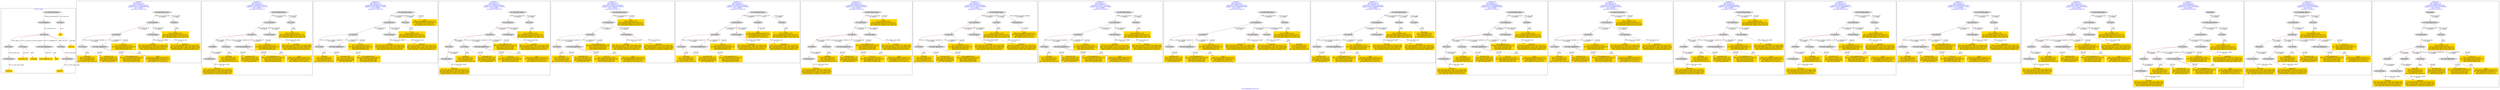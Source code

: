 digraph n0 {
fontcolor="blue"
remincross="true"
label="s18-s-indianapolis-artists.xml"
subgraph cluster_0 {
label="1-correct model"
n2[style="filled",color="white",fillcolor="lightgray",label="E12_Production1"];
n3[style="filled",color="white",fillcolor="lightgray",label="E21_Person1"];
n4[style="filled",color="white",fillcolor="lightgray",label="E69_Death1"];
n5[style="filled",color="white",fillcolor="lightgray",label="E74_Group1"];
n6[style="filled",color="white",fillcolor="lightgray",label="E82_Actor_Appellation1"];
n7[style="filled",color="white",fillcolor="lightgray",label="E67_Birth1"];
n8[shape="plaintext",style="filled",fillcolor="gold",label="artist_uri"];
n9[style="filled",color="white",fillcolor="lightgray",label="E22_Man-Made_Object1"];
n10[style="filled",color="white",fillcolor="lightgray",label="E35_Title1"];
n11[shape="plaintext",style="filled",fillcolor="gold",label="title"];
n12[style="filled",color="white",fillcolor="lightgray",label="E52_Time-Span1"];
n13[shape="plaintext",style="filled",fillcolor="gold",label="birthDate"];
n14[style="filled",color="white",fillcolor="lightgray",label="E52_Time-Span2"];
n15[shape="plaintext",style="filled",fillcolor="gold",label="deathDate"];
n16[shape="plaintext",style="filled",fillcolor="gold",label="nationality_URI"];
n17[shape="plaintext",style="filled",fillcolor="gold",label="nationality"];
n18[shape="plaintext",style="filled",fillcolor="gold",label="artist_appellation_uri"];
n19[shape="plaintext",style="filled",fillcolor="gold",label="name"];
}
subgraph cluster_1 {
label="candidate 0\nlink coherence:1.0\nnode coherence:1.0\nconfidence:0.471243020850038\nmapping score:0.552914340283346\ncost:13.99889\n-precision:0.79-recall:0.65"
n21[style="filled",color="white",fillcolor="lightgray",label="E12_Production1"];
n22[style="filled",color="white",fillcolor="lightgray",label="E21_Person1"];
n23[style="filled",color="white",fillcolor="lightgray",label="E52_Time-Span2"];
n24[style="filled",color="white",fillcolor="lightgray",label="E74_Group1"];
n25[style="filled",color="white",fillcolor="lightgray",label="E82_Actor_Appellation1"];
n26[style="filled",color="white",fillcolor="lightgray",label="E22_Man-Made_Object1"];
n27[style="filled",color="white",fillcolor="lightgray",label="E35_Title1"];
n28[shape="plaintext",style="filled",fillcolor="gold",label="artist_appellation_uri\n[E82_Actor_Appellation,classLink,0.54]\n[E21_Person,classLink,0.353]\n[E38_Image,classLink,0.061]\n[E39_Actor,classLink,0.046]"];
n29[shape="plaintext",style="filled",fillcolor="gold",label="name\n[E82_Actor_Appellation,label,0.515]\n[E22_Man-Made_Object,classLink,0.212]\n[E30_Right,P3_has_note,0.153]\n[E8_Acquisition,P3_has_note,0.12]"];
n30[shape="plaintext",style="filled",fillcolor="gold",label="artist_uri\n[E21_Person,classLink,0.333]\n[E82_Actor_Appellation,classLink,0.285]\n[E38_Image,classLink,0.197]\n[E39_Actor,classLink,0.184]"];
n31[shape="plaintext",style="filled",fillcolor="gold",label="nationality\n[E74_Group,label,0.525]\n[E74_Group,classLink,0.3]\n[E55_Type,label,0.102]\n[E21_Person,P3_has_note,0.073]"];
n32[shape="plaintext",style="filled",fillcolor="gold",label="birthDate\n[E52_Time-Span,P82a_begin_of_the_begin,0.49]\n[E52_Time-Span,P82_at_some_time_within,0.298]\n[E52_Time-Span,P82b_end_of_the_end,0.16]\n[E33_Linguistic_Object,P3_has_note,0.052]"];
n33[shape="plaintext",style="filled",fillcolor="gold",label="deathDate\n[E52_Time-Span,P82b_end_of_the_end,0.354]\n[E52_Time-Span,P82_at_some_time_within,0.283]\n[E52_Time-Span,P82a_begin_of_the_begin,0.262]\n[E69_Death,P82_at_some_time_within,0.101]"];
n34[shape="plaintext",style="filled",fillcolor="gold",label="title\n[E35_Title,label,0.333]\n[E22_Man-Made_Object,classLink,0.257]\n[E22_Man-Made_Object,P3_has_note,0.221]\n[E73_Information_Object,P3_has_note,0.19]"];
n35[shape="plaintext",style="filled",fillcolor="gold",label="nationality_URI\n[E74_Group,classLink,0.679]\n[E55_Type,classLink,0.191]\n[E57_Material,classLink,0.09]\n[E55_Type,label,0.04]"];
}
subgraph cluster_2 {
label="candidate 1\nlink coherence:1.0\nnode coherence:1.0\nconfidence:0.4623430077947219\nmapping score:0.529114335931574\ncost:15.99863\n-precision:0.81-recall:0.76"
n37[style="filled",color="white",fillcolor="lightgray",label="E12_Production1"];
n38[style="filled",color="white",fillcolor="lightgray",label="E21_Person1"];
n39[style="filled",color="white",fillcolor="lightgray",label="E52_Time-Span2"];
n40[style="filled",color="white",fillcolor="lightgray",label="E67_Birth1"];
n41[style="filled",color="white",fillcolor="lightgray",label="E74_Group1"];
n42[style="filled",color="white",fillcolor="lightgray",label="E82_Actor_Appellation1"];
n43[style="filled",color="white",fillcolor="lightgray",label="E22_Man-Made_Object1"];
n44[style="filled",color="white",fillcolor="lightgray",label="E35_Title1"];
n45[style="filled",color="white",fillcolor="lightgray",label="E52_Time-Span1"];
n46[shape="plaintext",style="filled",fillcolor="gold",label="deathDate\n[E52_Time-Span,P82b_end_of_the_end,0.354]\n[E52_Time-Span,P82_at_some_time_within,0.283]\n[E52_Time-Span,P82a_begin_of_the_begin,0.262]\n[E69_Death,P82_at_some_time_within,0.101]"];
n47[shape="plaintext",style="filled",fillcolor="gold",label="artist_appellation_uri\n[E82_Actor_Appellation,classLink,0.54]\n[E21_Person,classLink,0.353]\n[E38_Image,classLink,0.061]\n[E39_Actor,classLink,0.046]"];
n48[shape="plaintext",style="filled",fillcolor="gold",label="name\n[E82_Actor_Appellation,label,0.515]\n[E22_Man-Made_Object,classLink,0.212]\n[E30_Right,P3_has_note,0.153]\n[E8_Acquisition,P3_has_note,0.12]"];
n49[shape="plaintext",style="filled",fillcolor="gold",label="artist_uri\n[E21_Person,classLink,0.333]\n[E82_Actor_Appellation,classLink,0.285]\n[E38_Image,classLink,0.197]\n[E39_Actor,classLink,0.184]"];
n50[shape="plaintext",style="filled",fillcolor="gold",label="nationality\n[E74_Group,label,0.525]\n[E74_Group,classLink,0.3]\n[E55_Type,label,0.102]\n[E21_Person,P3_has_note,0.073]"];
n51[shape="plaintext",style="filled",fillcolor="gold",label="birthDate\n[E52_Time-Span,P82a_begin_of_the_begin,0.49]\n[E52_Time-Span,P82_at_some_time_within,0.298]\n[E52_Time-Span,P82b_end_of_the_end,0.16]\n[E33_Linguistic_Object,P3_has_note,0.052]"];
n52[shape="plaintext",style="filled",fillcolor="gold",label="title\n[E35_Title,label,0.333]\n[E22_Man-Made_Object,classLink,0.257]\n[E22_Man-Made_Object,P3_has_note,0.221]\n[E73_Information_Object,P3_has_note,0.19]"];
n53[shape="plaintext",style="filled",fillcolor="gold",label="nationality_URI\n[E74_Group,classLink,0.679]\n[E55_Type,classLink,0.191]\n[E57_Material,classLink,0.09]\n[E55_Type,label,0.04]"];
}
subgraph cluster_3 {
label="candidate 10\nlink coherence:1.0\nnode coherence:1.0\nconfidence:0.43335845167295406\nmapping score:0.519452817224318\ncost:13.99889\n-precision:0.71-recall:0.59"
n55[style="filled",color="white",fillcolor="lightgray",label="E12_Production1"];
n56[style="filled",color="white",fillcolor="lightgray",label="E21_Person1"];
n57[style="filled",color="white",fillcolor="lightgray",label="E52_Time-Span2"];
n58[style="filled",color="white",fillcolor="lightgray",label="E74_Group1"];
n59[style="filled",color="white",fillcolor="lightgray",label="E82_Actor_Appellation1"];
n60[style="filled",color="white",fillcolor="lightgray",label="E22_Man-Made_Object1"];
n61[style="filled",color="white",fillcolor="lightgray",label="E35_Title1"];
n62[shape="plaintext",style="filled",fillcolor="gold",label="name\n[E82_Actor_Appellation,label,0.515]\n[E22_Man-Made_Object,classLink,0.212]\n[E30_Right,P3_has_note,0.153]\n[E8_Acquisition,P3_has_note,0.12]"];
n63[shape="plaintext",style="filled",fillcolor="gold",label="artist_appellation_uri\n[E82_Actor_Appellation,classLink,0.54]\n[E21_Person,classLink,0.353]\n[E38_Image,classLink,0.061]\n[E39_Actor,classLink,0.046]"];
n64[shape="plaintext",style="filled",fillcolor="gold",label="artist_uri\n[E21_Person,classLink,0.333]\n[E82_Actor_Appellation,classLink,0.285]\n[E38_Image,classLink,0.197]\n[E39_Actor,classLink,0.184]"];
n65[shape="plaintext",style="filled",fillcolor="gold",label="nationality\n[E74_Group,label,0.525]\n[E74_Group,classLink,0.3]\n[E55_Type,label,0.102]\n[E21_Person,P3_has_note,0.073]"];
n66[shape="plaintext",style="filled",fillcolor="gold",label="birthDate\n[E52_Time-Span,P82a_begin_of_the_begin,0.49]\n[E52_Time-Span,P82_at_some_time_within,0.298]\n[E52_Time-Span,P82b_end_of_the_end,0.16]\n[E33_Linguistic_Object,P3_has_note,0.052]"];
n67[shape="plaintext",style="filled",fillcolor="gold",label="deathDate\n[E52_Time-Span,P82b_end_of_the_end,0.354]\n[E52_Time-Span,P82_at_some_time_within,0.283]\n[E52_Time-Span,P82a_begin_of_the_begin,0.262]\n[E69_Death,P82_at_some_time_within,0.101]"];
n68[shape="plaintext",style="filled",fillcolor="gold",label="title\n[E35_Title,label,0.333]\n[E22_Man-Made_Object,classLink,0.257]\n[E22_Man-Made_Object,P3_has_note,0.221]\n[E73_Information_Object,P3_has_note,0.19]"];
n69[shape="plaintext",style="filled",fillcolor="gold",label="nationality_URI\n[E74_Group,classLink,0.679]\n[E55_Type,classLink,0.191]\n[E57_Material,classLink,0.09]\n[E55_Type,label,0.04]"];
}
subgraph cluster_4 {
label="candidate 11\nlink coherence:1.0\nnode coherence:1.0\nconfidence:0.4329045534004202\nmapping score:0.5193015178001401\ncost:15.99863\n-precision:0.69-recall:0.65"
n71[style="filled",color="white",fillcolor="lightgray",label="E12_Production1"];
n72[style="filled",color="white",fillcolor="lightgray",label="E21_Person1"];
n73[style="filled",color="white",fillcolor="lightgray",label="E52_Time-Span2"];
n74[style="filled",color="white",fillcolor="lightgray",label="E67_Birth1"];
n75[style="filled",color="white",fillcolor="lightgray",label="E74_Group1"];
n76[style="filled",color="white",fillcolor="lightgray",label="E82_Actor_Appellation1"];
n77[style="filled",color="white",fillcolor="lightgray",label="E22_Man-Made_Object1"];
n78[style="filled",color="white",fillcolor="lightgray",label="E35_Title1"];
n79[style="filled",color="white",fillcolor="lightgray",label="E52_Time-Span1"];
n80[shape="plaintext",style="filled",fillcolor="gold",label="deathDate\n[E52_Time-Span,P82b_end_of_the_end,0.354]\n[E52_Time-Span,P82_at_some_time_within,0.283]\n[E52_Time-Span,P82a_begin_of_the_begin,0.262]\n[E69_Death,P82_at_some_time_within,0.101]"];
n81[shape="plaintext",style="filled",fillcolor="gold",label="artist_uri\n[E21_Person,classLink,0.333]\n[E82_Actor_Appellation,classLink,0.285]\n[E38_Image,classLink,0.197]\n[E39_Actor,classLink,0.184]"];
n82[shape="plaintext",style="filled",fillcolor="gold",label="name\n[E82_Actor_Appellation,label,0.515]\n[E22_Man-Made_Object,classLink,0.212]\n[E30_Right,P3_has_note,0.153]\n[E8_Acquisition,P3_has_note,0.12]"];
n83[shape="plaintext",style="filled",fillcolor="gold",label="artist_appellation_uri\n[E82_Actor_Appellation,classLink,0.54]\n[E21_Person,classLink,0.353]\n[E38_Image,classLink,0.061]\n[E39_Actor,classLink,0.046]"];
n84[shape="plaintext",style="filled",fillcolor="gold",label="nationality\n[E74_Group,label,0.525]\n[E74_Group,classLink,0.3]\n[E55_Type,label,0.102]\n[E21_Person,P3_has_note,0.073]"];
n85[shape="plaintext",style="filled",fillcolor="gold",label="birthDate\n[E52_Time-Span,P82a_begin_of_the_begin,0.49]\n[E52_Time-Span,P82_at_some_time_within,0.298]\n[E52_Time-Span,P82b_end_of_the_end,0.16]\n[E33_Linguistic_Object,P3_has_note,0.052]"];
n86[shape="plaintext",style="filled",fillcolor="gold",label="title\n[E35_Title,label,0.333]\n[E22_Man-Made_Object,classLink,0.257]\n[E22_Man-Made_Object,P3_has_note,0.221]\n[E73_Information_Object,P3_has_note,0.19]"];
n87[shape="plaintext",style="filled",fillcolor="gold",label="nationality_URI\n[E74_Group,classLink,0.679]\n[E55_Type,classLink,0.191]\n[E57_Material,classLink,0.09]\n[E55_Type,label,0.04]"];
}
subgraph cluster_5 {
label="candidate 12\nlink coherence:1.0\nnode coherence:1.0\nconfidence:0.43226552728496803\nmapping score:0.5399218424283226\ncost:12.99908\n-precision:0.54-recall:0.41"
n89[style="filled",color="white",fillcolor="lightgray",label="E12_Production1"];
n90[style="filled",color="white",fillcolor="lightgray",label="E21_Person1"];
n91[style="filled",color="white",fillcolor="lightgray",label="E52_Time-Span2"];
n92[style="filled",color="white",fillcolor="lightgray",label="E74_Group1"];
n93[style="filled",color="white",fillcolor="lightgray",label="E82_Actor_Appellation1"];
n94[style="filled",color="white",fillcolor="lightgray",label="E22_Man-Made_Object1"];
n95[shape="plaintext",style="filled",fillcolor="gold",label="title\n[E35_Title,label,0.333]\n[E22_Man-Made_Object,classLink,0.257]\n[E22_Man-Made_Object,P3_has_note,0.221]\n[E73_Information_Object,P3_has_note,0.19]"];
n96[shape="plaintext",style="filled",fillcolor="gold",label="artist_uri\n[E21_Person,classLink,0.333]\n[E82_Actor_Appellation,classLink,0.285]\n[E38_Image,classLink,0.197]\n[E39_Actor,classLink,0.184]"];
n97[shape="plaintext",style="filled",fillcolor="gold",label="name\n[E82_Actor_Appellation,label,0.515]\n[E22_Man-Made_Object,classLink,0.212]\n[E30_Right,P3_has_note,0.153]\n[E8_Acquisition,P3_has_note,0.12]"];
n98[shape="plaintext",style="filled",fillcolor="gold",label="artist_appellation_uri\n[E82_Actor_Appellation,classLink,0.54]\n[E21_Person,classLink,0.353]\n[E38_Image,classLink,0.061]\n[E39_Actor,classLink,0.046]"];
n99[shape="plaintext",style="filled",fillcolor="gold",label="nationality\n[E74_Group,label,0.525]\n[E74_Group,classLink,0.3]\n[E55_Type,label,0.102]\n[E21_Person,P3_has_note,0.073]"];
n100[shape="plaintext",style="filled",fillcolor="gold",label="birthDate\n[E52_Time-Span,P82a_begin_of_the_begin,0.49]\n[E52_Time-Span,P82_at_some_time_within,0.298]\n[E52_Time-Span,P82b_end_of_the_end,0.16]\n[E33_Linguistic_Object,P3_has_note,0.052]"];
n101[shape="plaintext",style="filled",fillcolor="gold",label="deathDate\n[E52_Time-Span,P82b_end_of_the_end,0.354]\n[E52_Time-Span,P82_at_some_time_within,0.283]\n[E52_Time-Span,P82a_begin_of_the_begin,0.262]\n[E69_Death,P82_at_some_time_within,0.101]"];
n102[shape="plaintext",style="filled",fillcolor="gold",label="nationality_URI\n[E74_Group,classLink,0.679]\n[E55_Type,classLink,0.191]\n[E57_Material,classLink,0.09]\n[E55_Type,label,0.04]"];
}
subgraph cluster_6 {
label="candidate 13\nlink coherence:1.0\nnode coherence:1.0\nconfidence:0.42594741485994875\nmapping score:0.5169824716199829\ncost:14.99889\n-precision:0.67-recall:0.59"
n104[style="filled",color="white",fillcolor="lightgray",label="E12_Production1"];
n105[style="filled",color="white",fillcolor="lightgray",label="E21_Person1"];
n106[style="filled",color="white",fillcolor="lightgray",label="E52_Time-Span2"];
n107[style="filled",color="white",fillcolor="lightgray",label="E74_Group1"];
n108[style="filled",color="white",fillcolor="lightgray",label="E82_Actor_Appellation1"];
n109[style="filled",color="white",fillcolor="lightgray",label="E22_Man-Made_Object1"];
n110[style="filled",color="white",fillcolor="lightgray",label="E30_Right1"];
n111[style="filled",color="white",fillcolor="lightgray",label="E35_Title1"];
n112[shape="plaintext",style="filled",fillcolor="gold",label="artist_appellation_uri\n[E82_Actor_Appellation,classLink,0.54]\n[E21_Person,classLink,0.353]\n[E38_Image,classLink,0.061]\n[E39_Actor,classLink,0.046]"];
n113[shape="plaintext",style="filled",fillcolor="gold",label="artist_uri\n[E21_Person,classLink,0.333]\n[E82_Actor_Appellation,classLink,0.285]\n[E38_Image,classLink,0.197]\n[E39_Actor,classLink,0.184]"];
n114[shape="plaintext",style="filled",fillcolor="gold",label="nationality\n[E74_Group,label,0.525]\n[E74_Group,classLink,0.3]\n[E55_Type,label,0.102]\n[E21_Person,P3_has_note,0.073]"];
n115[shape="plaintext",style="filled",fillcolor="gold",label="birthDate\n[E52_Time-Span,P82a_begin_of_the_begin,0.49]\n[E52_Time-Span,P82_at_some_time_within,0.298]\n[E52_Time-Span,P82b_end_of_the_end,0.16]\n[E33_Linguistic_Object,P3_has_note,0.052]"];
n116[shape="plaintext",style="filled",fillcolor="gold",label="name\n[E82_Actor_Appellation,label,0.515]\n[E22_Man-Made_Object,classLink,0.212]\n[E30_Right,P3_has_note,0.153]\n[E8_Acquisition,P3_has_note,0.12]"];
n117[shape="plaintext",style="filled",fillcolor="gold",label="deathDate\n[E52_Time-Span,P82b_end_of_the_end,0.354]\n[E52_Time-Span,P82_at_some_time_within,0.283]\n[E52_Time-Span,P82a_begin_of_the_begin,0.262]\n[E69_Death,P82_at_some_time_within,0.101]"];
n118[shape="plaintext",style="filled",fillcolor="gold",label="title\n[E35_Title,label,0.333]\n[E22_Man-Made_Object,classLink,0.257]\n[E22_Man-Made_Object,P3_has_note,0.221]\n[E73_Information_Object,P3_has_note,0.19]"];
n119[shape="plaintext",style="filled",fillcolor="gold",label="nationality_URI\n[E74_Group,classLink,0.679]\n[E55_Type,classLink,0.191]\n[E57_Material,classLink,0.09]\n[E55_Type,label,0.04]"];
}
subgraph cluster_7 {
label="candidate 14\nlink coherence:1.0\nnode coherence:1.0\nconfidence:0.4233655142296519\nmapping score:0.5161218380765507\ncost:14.99882\n-precision:0.6-recall:0.53"
n121[style="filled",color="white",fillcolor="lightgray",label="E12_Production1"];
n122[style="filled",color="white",fillcolor="lightgray",label="E21_Person1"];
n123[style="filled",color="white",fillcolor="lightgray",label="E52_Time-Span2"];
n124[style="filled",color="white",fillcolor="lightgray",label="E67_Birth1"];
n125[style="filled",color="white",fillcolor="lightgray",label="E74_Group1"];
n126[style="filled",color="white",fillcolor="lightgray",label="E82_Actor_Appellation1"];
n127[style="filled",color="white",fillcolor="lightgray",label="E22_Man-Made_Object1"];
n128[style="filled",color="white",fillcolor="lightgray",label="E52_Time-Span1"];
n129[shape="plaintext",style="filled",fillcolor="gold",label="deathDate\n[E52_Time-Span,P82b_end_of_the_end,0.354]\n[E52_Time-Span,P82_at_some_time_within,0.283]\n[E52_Time-Span,P82a_begin_of_the_begin,0.262]\n[E69_Death,P82_at_some_time_within,0.101]"];
n130[shape="plaintext",style="filled",fillcolor="gold",label="title\n[E35_Title,label,0.333]\n[E22_Man-Made_Object,classLink,0.257]\n[E22_Man-Made_Object,P3_has_note,0.221]\n[E73_Information_Object,P3_has_note,0.19]"];
n131[shape="plaintext",style="filled",fillcolor="gold",label="artist_uri\n[E21_Person,classLink,0.333]\n[E82_Actor_Appellation,classLink,0.285]\n[E38_Image,classLink,0.197]\n[E39_Actor,classLink,0.184]"];
n132[shape="plaintext",style="filled",fillcolor="gold",label="name\n[E82_Actor_Appellation,label,0.515]\n[E22_Man-Made_Object,classLink,0.212]\n[E30_Right,P3_has_note,0.153]\n[E8_Acquisition,P3_has_note,0.12]"];
n133[shape="plaintext",style="filled",fillcolor="gold",label="artist_appellation_uri\n[E82_Actor_Appellation,classLink,0.54]\n[E21_Person,classLink,0.353]\n[E38_Image,classLink,0.061]\n[E39_Actor,classLink,0.046]"];
n134[shape="plaintext",style="filled",fillcolor="gold",label="nationality\n[E74_Group,label,0.525]\n[E74_Group,classLink,0.3]\n[E55_Type,label,0.102]\n[E21_Person,P3_has_note,0.073]"];
n135[shape="plaintext",style="filled",fillcolor="gold",label="birthDate\n[E52_Time-Span,P82a_begin_of_the_begin,0.49]\n[E52_Time-Span,P82_at_some_time_within,0.298]\n[E52_Time-Span,P82b_end_of_the_end,0.16]\n[E33_Linguistic_Object,P3_has_note,0.052]"];
n136[shape="plaintext",style="filled",fillcolor="gold",label="nationality_URI\n[E74_Group,classLink,0.679]\n[E55_Type,classLink,0.191]\n[E57_Material,classLink,0.09]\n[E55_Type,label,0.04]"];
}
subgraph cluster_8 {
label="candidate 15\nlink coherence:1.0\nnode coherence:1.0\nconfidence:0.4217932633518084\nmapping score:0.5155977544506029\ncost:14.99874\n-precision:0.67-recall:0.59"
n138[style="filled",color="white",fillcolor="lightgray",label="E12_Production1"];
n139[style="filled",color="white",fillcolor="lightgray",label="E21_Person1"];
n140[style="filled",color="white",fillcolor="lightgray",label="E52_Time-Span2"];
n141[style="filled",color="white",fillcolor="lightgray",label="E74_Group1"];
n142[style="filled",color="white",fillcolor="lightgray",label="E82_Actor_Appellation1"];
n143[style="filled",color="white",fillcolor="lightgray",label="E22_Man-Made_Object1"];
n144[style="filled",color="white",fillcolor="lightgray",label="E35_Title1"];
n145[style="filled",color="white",fillcolor="lightgray",label="E8_Acquisition1"];
n146[shape="plaintext",style="filled",fillcolor="gold",label="artist_appellation_uri\n[E82_Actor_Appellation,classLink,0.54]\n[E21_Person,classLink,0.353]\n[E38_Image,classLink,0.061]\n[E39_Actor,classLink,0.046]"];
n147[shape="plaintext",style="filled",fillcolor="gold",label="artist_uri\n[E21_Person,classLink,0.333]\n[E82_Actor_Appellation,classLink,0.285]\n[E38_Image,classLink,0.197]\n[E39_Actor,classLink,0.184]"];
n148[shape="plaintext",style="filled",fillcolor="gold",label="nationality\n[E74_Group,label,0.525]\n[E74_Group,classLink,0.3]\n[E55_Type,label,0.102]\n[E21_Person,P3_has_note,0.073]"];
n149[shape="plaintext",style="filled",fillcolor="gold",label="birthDate\n[E52_Time-Span,P82a_begin_of_the_begin,0.49]\n[E52_Time-Span,P82_at_some_time_within,0.298]\n[E52_Time-Span,P82b_end_of_the_end,0.16]\n[E33_Linguistic_Object,P3_has_note,0.052]"];
n150[shape="plaintext",style="filled",fillcolor="gold",label="deathDate\n[E52_Time-Span,P82b_end_of_the_end,0.354]\n[E52_Time-Span,P82_at_some_time_within,0.283]\n[E52_Time-Span,P82a_begin_of_the_begin,0.262]\n[E69_Death,P82_at_some_time_within,0.101]"];
n151[shape="plaintext",style="filled",fillcolor="gold",label="name\n[E82_Actor_Appellation,label,0.515]\n[E22_Man-Made_Object,classLink,0.212]\n[E30_Right,P3_has_note,0.153]\n[E8_Acquisition,P3_has_note,0.12]"];
n152[shape="plaintext",style="filled",fillcolor="gold",label="title\n[E35_Title,label,0.333]\n[E22_Man-Made_Object,classLink,0.257]\n[E22_Man-Made_Object,P3_has_note,0.221]\n[E73_Information_Object,P3_has_note,0.19]"];
n153[shape="plaintext",style="filled",fillcolor="gold",label="nationality_URI\n[E74_Group,classLink,0.679]\n[E55_Type,classLink,0.191]\n[E57_Material,classLink,0.09]\n[E55_Type,label,0.04]"];
}
subgraph cluster_9 {
label="candidate 16\nlink coherence:1.0\nnode coherence:1.0\nconfidence:0.418472758252087\nmapping score:0.5353242527506957\ncost:13.99889\n-precision:0.79-recall:0.65"
n155[style="filled",color="white",fillcolor="lightgray",label="E12_Production1"];
n156[style="filled",color="white",fillcolor="lightgray",label="E21_Person1"];
n157[style="filled",color="white",fillcolor="lightgray",label="E52_Time-Span2"];
n158[style="filled",color="white",fillcolor="lightgray",label="E74_Group1"];
n159[style="filled",color="white",fillcolor="lightgray",label="E82_Actor_Appellation1"];
n160[style="filled",color="white",fillcolor="lightgray",label="E22_Man-Made_Object1"];
n161[style="filled",color="white",fillcolor="lightgray",label="E35_Title1"];
n162[shape="plaintext",style="filled",fillcolor="gold",label="artist_appellation_uri\n[E82_Actor_Appellation,classLink,0.54]\n[E21_Person,classLink,0.353]\n[E38_Image,classLink,0.061]\n[E39_Actor,classLink,0.046]"];
n163[shape="plaintext",style="filled",fillcolor="gold",label="name\n[E82_Actor_Appellation,label,0.515]\n[E22_Man-Made_Object,classLink,0.212]\n[E30_Right,P3_has_note,0.153]\n[E8_Acquisition,P3_has_note,0.12]"];
n164[shape="plaintext",style="filled",fillcolor="gold",label="artist_uri\n[E21_Person,classLink,0.333]\n[E82_Actor_Appellation,classLink,0.285]\n[E38_Image,classLink,0.197]\n[E39_Actor,classLink,0.184]"];
n165[shape="plaintext",style="filled",fillcolor="gold",label="nationality\n[E74_Group,label,0.525]\n[E74_Group,classLink,0.3]\n[E55_Type,label,0.102]\n[E21_Person,P3_has_note,0.073]"];
n166[shape="plaintext",style="filled",fillcolor="gold",label="deathDate\n[E52_Time-Span,P82b_end_of_the_end,0.354]\n[E52_Time-Span,P82_at_some_time_within,0.283]\n[E52_Time-Span,P82a_begin_of_the_begin,0.262]\n[E69_Death,P82_at_some_time_within,0.101]"];
n167[shape="plaintext",style="filled",fillcolor="gold",label="birthDate\n[E52_Time-Span,P82a_begin_of_the_begin,0.49]\n[E52_Time-Span,P82_at_some_time_within,0.298]\n[E52_Time-Span,P82b_end_of_the_end,0.16]\n[E33_Linguistic_Object,P3_has_note,0.052]"];
n168[shape="plaintext",style="filled",fillcolor="gold",label="title\n[E35_Title,label,0.333]\n[E22_Man-Made_Object,classLink,0.257]\n[E22_Man-Made_Object,P3_has_note,0.221]\n[E73_Information_Object,P3_has_note,0.19]"];
n169[shape="plaintext",style="filled",fillcolor="gold",label="nationality_URI\n[E74_Group,classLink,0.679]\n[E55_Type,classLink,0.191]\n[E57_Material,classLink,0.09]\n[E55_Type,label,0.04]"];
}
subgraph cluster_10 {
label="candidate 17\nlink coherence:1.0\nnode coherence:1.0\nconfidence:0.41839321392504536\nmapping score:0.5144644046416817\ncost:14.99877\n-precision:0.67-recall:0.59"
n171[style="filled",color="white",fillcolor="lightgray",label="E12_Production1"];
n172[style="filled",color="white",fillcolor="lightgray",label="E21_Person1"];
n173[style="filled",color="white",fillcolor="lightgray",label="E52_Time-Span2"];
n174[style="filled",color="white",fillcolor="lightgray",label="E55_Type1"];
n175[style="filled",color="white",fillcolor="lightgray",label="E74_Group1"];
n176[style="filled",color="white",fillcolor="lightgray",label="E82_Actor_Appellation1"];
n177[style="filled",color="white",fillcolor="lightgray",label="E22_Man-Made_Object1"];
n178[style="filled",color="white",fillcolor="lightgray",label="E35_Title1"];
n179[shape="plaintext",style="filled",fillcolor="gold",label="artist_appellation_uri\n[E82_Actor_Appellation,classLink,0.54]\n[E21_Person,classLink,0.353]\n[E38_Image,classLink,0.061]\n[E39_Actor,classLink,0.046]"];
n180[shape="plaintext",style="filled",fillcolor="gold",label="name\n[E82_Actor_Appellation,label,0.515]\n[E22_Man-Made_Object,classLink,0.212]\n[E30_Right,P3_has_note,0.153]\n[E8_Acquisition,P3_has_note,0.12]"];
n181[shape="plaintext",style="filled",fillcolor="gold",label="artist_uri\n[E21_Person,classLink,0.333]\n[E82_Actor_Appellation,classLink,0.285]\n[E38_Image,classLink,0.197]\n[E39_Actor,classLink,0.184]"];
n182[shape="plaintext",style="filled",fillcolor="gold",label="nationality\n[E74_Group,label,0.525]\n[E74_Group,classLink,0.3]\n[E55_Type,label,0.102]\n[E21_Person,P3_has_note,0.073]"];
n183[shape="plaintext",style="filled",fillcolor="gold",label="birthDate\n[E52_Time-Span,P82a_begin_of_the_begin,0.49]\n[E52_Time-Span,P82_at_some_time_within,0.298]\n[E52_Time-Span,P82b_end_of_the_end,0.16]\n[E33_Linguistic_Object,P3_has_note,0.052]"];
n184[shape="plaintext",style="filled",fillcolor="gold",label="deathDate\n[E52_Time-Span,P82b_end_of_the_end,0.354]\n[E52_Time-Span,P82_at_some_time_within,0.283]\n[E52_Time-Span,P82a_begin_of_the_begin,0.262]\n[E69_Death,P82_at_some_time_within,0.101]"];
n185[shape="plaintext",style="filled",fillcolor="gold",label="title\n[E35_Title,label,0.333]\n[E22_Man-Made_Object,classLink,0.257]\n[E22_Man-Made_Object,P3_has_note,0.221]\n[E73_Information_Object,P3_has_note,0.19]"];
n186[shape="plaintext",style="filled",fillcolor="gold",label="nationality_URI\n[E74_Group,classLink,0.679]\n[E55_Type,classLink,0.191]\n[E57_Material,classLink,0.09]\n[E55_Type,label,0.04]"];
}
subgraph cluster_11 {
label="candidate 18\nlink coherence:1.0\nnode coherence:1.0\nconfidence:0.41839321392504536\nmapping score:0.5144644046416817\ncost:14.99882\n-precision:0.67-recall:0.59"
n188[style="filled",color="white",fillcolor="lightgray",label="E12_Production1"];
n189[style="filled",color="white",fillcolor="lightgray",label="E21_Person1"];
n190[style="filled",color="white",fillcolor="lightgray",label="E52_Time-Span2"];
n191[style="filled",color="white",fillcolor="lightgray",label="E74_Group1"];
n192[style="filled",color="white",fillcolor="lightgray",label="E82_Actor_Appellation1"];
n193[style="filled",color="white",fillcolor="lightgray",label="E22_Man-Made_Object1"];
n194[style="filled",color="white",fillcolor="lightgray",label="E35_Title1"];
n195[style="filled",color="white",fillcolor="lightgray",label="E55_Type2"];
n196[shape="plaintext",style="filled",fillcolor="gold",label="artist_appellation_uri\n[E82_Actor_Appellation,classLink,0.54]\n[E21_Person,classLink,0.353]\n[E38_Image,classLink,0.061]\n[E39_Actor,classLink,0.046]"];
n197[shape="plaintext",style="filled",fillcolor="gold",label="name\n[E82_Actor_Appellation,label,0.515]\n[E22_Man-Made_Object,classLink,0.212]\n[E30_Right,P3_has_note,0.153]\n[E8_Acquisition,P3_has_note,0.12]"];
n198[shape="plaintext",style="filled",fillcolor="gold",label="artist_uri\n[E21_Person,classLink,0.333]\n[E82_Actor_Appellation,classLink,0.285]\n[E38_Image,classLink,0.197]\n[E39_Actor,classLink,0.184]"];
n199[shape="plaintext",style="filled",fillcolor="gold",label="nationality\n[E74_Group,label,0.525]\n[E74_Group,classLink,0.3]\n[E55_Type,label,0.102]\n[E21_Person,P3_has_note,0.073]"];
n200[shape="plaintext",style="filled",fillcolor="gold",label="birthDate\n[E52_Time-Span,P82a_begin_of_the_begin,0.49]\n[E52_Time-Span,P82_at_some_time_within,0.298]\n[E52_Time-Span,P82b_end_of_the_end,0.16]\n[E33_Linguistic_Object,P3_has_note,0.052]"];
n201[shape="plaintext",style="filled",fillcolor="gold",label="deathDate\n[E52_Time-Span,P82b_end_of_the_end,0.354]\n[E52_Time-Span,P82_at_some_time_within,0.283]\n[E52_Time-Span,P82a_begin_of_the_begin,0.262]\n[E69_Death,P82_at_some_time_within,0.101]"];
n202[shape="plaintext",style="filled",fillcolor="gold",label="title\n[E35_Title,label,0.333]\n[E22_Man-Made_Object,classLink,0.257]\n[E22_Man-Made_Object,P3_has_note,0.221]\n[E73_Information_Object,P3_has_note,0.19]"];
n203[shape="plaintext",style="filled",fillcolor="gold",label="nationality_URI\n[E74_Group,classLink,0.679]\n[E55_Type,classLink,0.191]\n[E57_Material,classLink,0.09]\n[E55_Type,label,0.04]"];
}
subgraph cluster_12 {
label="candidate 19\nlink coherence:1.0\nnode coherence:1.0\nconfidence:0.4178426046890614\nmapping score:0.5142808682296871\ncost:15.99863\n-precision:0.75-recall:0.71"
n205[style="filled",color="white",fillcolor="lightgray",label="E12_Production1"];
n206[style="filled",color="white",fillcolor="lightgray",label="E21_Person1"];
n207[style="filled",color="white",fillcolor="lightgray",label="E52_Time-Span2"];
n208[style="filled",color="white",fillcolor="lightgray",label="E67_Birth1"];
n209[style="filled",color="white",fillcolor="lightgray",label="E74_Group1"];
n210[style="filled",color="white",fillcolor="lightgray",label="E82_Actor_Appellation1"];
n211[style="filled",color="white",fillcolor="lightgray",label="E22_Man-Made_Object1"];
n212[style="filled",color="white",fillcolor="lightgray",label="E35_Title1"];
n213[style="filled",color="white",fillcolor="lightgray",label="E52_Time-Span1"];
n214[shape="plaintext",style="filled",fillcolor="gold",label="birthDate\n[E52_Time-Span,P82a_begin_of_the_begin,0.49]\n[E52_Time-Span,P82_at_some_time_within,0.298]\n[E52_Time-Span,P82b_end_of_the_end,0.16]\n[E33_Linguistic_Object,P3_has_note,0.052]"];
n215[shape="plaintext",style="filled",fillcolor="gold",label="artist_uri\n[E21_Person,classLink,0.333]\n[E82_Actor_Appellation,classLink,0.285]\n[E38_Image,classLink,0.197]\n[E39_Actor,classLink,0.184]"];
n216[shape="plaintext",style="filled",fillcolor="gold",label="name\n[E82_Actor_Appellation,label,0.515]\n[E22_Man-Made_Object,classLink,0.212]\n[E30_Right,P3_has_note,0.153]\n[E8_Acquisition,P3_has_note,0.12]"];
n217[shape="plaintext",style="filled",fillcolor="gold",label="artist_appellation_uri\n[E82_Actor_Appellation,classLink,0.54]\n[E21_Person,classLink,0.353]\n[E38_Image,classLink,0.061]\n[E39_Actor,classLink,0.046]"];
n218[shape="plaintext",style="filled",fillcolor="gold",label="nationality\n[E74_Group,label,0.525]\n[E74_Group,classLink,0.3]\n[E55_Type,label,0.102]\n[E21_Person,P3_has_note,0.073]"];
n219[shape="plaintext",style="filled",fillcolor="gold",label="deathDate\n[E52_Time-Span,P82b_end_of_the_end,0.354]\n[E52_Time-Span,P82_at_some_time_within,0.283]\n[E52_Time-Span,P82a_begin_of_the_begin,0.262]\n[E69_Death,P82_at_some_time_within,0.101]"];
n220[shape="plaintext",style="filled",fillcolor="gold",label="title\n[E35_Title,label,0.333]\n[E22_Man-Made_Object,classLink,0.257]\n[E22_Man-Made_Object,P3_has_note,0.221]\n[E73_Information_Object,P3_has_note,0.19]"];
n221[shape="plaintext",style="filled",fillcolor="gold",label="nationality_URI\n[E74_Group,classLink,0.679]\n[E55_Type,classLink,0.191]\n[E57_Material,classLink,0.09]\n[E55_Type,label,0.04]"];
}
subgraph cluster_13 {
label="candidate 2\nlink coherence:1.0\nnode coherence:1.0\nconfidence:0.4617039816792697\nmapping score:0.5497346605597565\ncost:12.99908\n-precision:0.69-recall:0.53"
n223[style="filled",color="white",fillcolor="lightgray",label="E12_Production1"];
n224[style="filled",color="white",fillcolor="lightgray",label="E21_Person1"];
n225[style="filled",color="white",fillcolor="lightgray",label="E52_Time-Span2"];
n226[style="filled",color="white",fillcolor="lightgray",label="E74_Group1"];
n227[style="filled",color="white",fillcolor="lightgray",label="E82_Actor_Appellation1"];
n228[style="filled",color="white",fillcolor="lightgray",label="E22_Man-Made_Object1"];
n229[shape="plaintext",style="filled",fillcolor="gold",label="title\n[E35_Title,label,0.333]\n[E22_Man-Made_Object,classLink,0.257]\n[E22_Man-Made_Object,P3_has_note,0.221]\n[E73_Information_Object,P3_has_note,0.19]"];
n230[shape="plaintext",style="filled",fillcolor="gold",label="artist_appellation_uri\n[E82_Actor_Appellation,classLink,0.54]\n[E21_Person,classLink,0.353]\n[E38_Image,classLink,0.061]\n[E39_Actor,classLink,0.046]"];
n231[shape="plaintext",style="filled",fillcolor="gold",label="name\n[E82_Actor_Appellation,label,0.515]\n[E22_Man-Made_Object,classLink,0.212]\n[E30_Right,P3_has_note,0.153]\n[E8_Acquisition,P3_has_note,0.12]"];
n232[shape="plaintext",style="filled",fillcolor="gold",label="artist_uri\n[E21_Person,classLink,0.333]\n[E82_Actor_Appellation,classLink,0.285]\n[E38_Image,classLink,0.197]\n[E39_Actor,classLink,0.184]"];
n233[shape="plaintext",style="filled",fillcolor="gold",label="nationality\n[E74_Group,label,0.525]\n[E74_Group,classLink,0.3]\n[E55_Type,label,0.102]\n[E21_Person,P3_has_note,0.073]"];
n234[shape="plaintext",style="filled",fillcolor="gold",label="birthDate\n[E52_Time-Span,P82a_begin_of_the_begin,0.49]\n[E52_Time-Span,P82_at_some_time_within,0.298]\n[E52_Time-Span,P82b_end_of_the_end,0.16]\n[E33_Linguistic_Object,P3_has_note,0.052]"];
n235[shape="plaintext",style="filled",fillcolor="gold",label="deathDate\n[E52_Time-Span,P82b_end_of_the_end,0.354]\n[E52_Time-Span,P82_at_some_time_within,0.283]\n[E52_Time-Span,P82a_begin_of_the_begin,0.262]\n[E69_Death,P82_at_some_time_within,0.101]"];
n236[shape="plaintext",style="filled",fillcolor="gold",label="nationality_URI\n[E74_Group,classLink,0.679]\n[E55_Type,classLink,0.191]\n[E57_Material,classLink,0.09]\n[E55_Type,label,0.04]"];
}
subgraph cluster_14 {
label="candidate 3\nlink coherence:1.0\nnode coherence:1.0\nconfidence:0.4528039686239536\nmapping score:0.5259346562079845\ncost:14.99882\n-precision:0.73-recall:0.65"
n238[style="filled",color="white",fillcolor="lightgray",label="E12_Production1"];
n239[style="filled",color="white",fillcolor="lightgray",label="E21_Person1"];
n240[style="filled",color="white",fillcolor="lightgray",label="E52_Time-Span2"];
n241[style="filled",color="white",fillcolor="lightgray",label="E67_Birth1"];
n242[style="filled",color="white",fillcolor="lightgray",label="E74_Group1"];
n243[style="filled",color="white",fillcolor="lightgray",label="E82_Actor_Appellation1"];
n244[style="filled",color="white",fillcolor="lightgray",label="E22_Man-Made_Object1"];
n245[style="filled",color="white",fillcolor="lightgray",label="E52_Time-Span1"];
n246[shape="plaintext",style="filled",fillcolor="gold",label="deathDate\n[E52_Time-Span,P82b_end_of_the_end,0.354]\n[E52_Time-Span,P82_at_some_time_within,0.283]\n[E52_Time-Span,P82a_begin_of_the_begin,0.262]\n[E69_Death,P82_at_some_time_within,0.101]"];
n247[shape="plaintext",style="filled",fillcolor="gold",label="title\n[E35_Title,label,0.333]\n[E22_Man-Made_Object,classLink,0.257]\n[E22_Man-Made_Object,P3_has_note,0.221]\n[E73_Information_Object,P3_has_note,0.19]"];
n248[shape="plaintext",style="filled",fillcolor="gold",label="artist_appellation_uri\n[E82_Actor_Appellation,classLink,0.54]\n[E21_Person,classLink,0.353]\n[E38_Image,classLink,0.061]\n[E39_Actor,classLink,0.046]"];
n249[shape="plaintext",style="filled",fillcolor="gold",label="name\n[E82_Actor_Appellation,label,0.515]\n[E22_Man-Made_Object,classLink,0.212]\n[E30_Right,P3_has_note,0.153]\n[E8_Acquisition,P3_has_note,0.12]"];
n250[shape="plaintext",style="filled",fillcolor="gold",label="artist_uri\n[E21_Person,classLink,0.333]\n[E82_Actor_Appellation,classLink,0.285]\n[E38_Image,classLink,0.197]\n[E39_Actor,classLink,0.184]"];
n251[shape="plaintext",style="filled",fillcolor="gold",label="nationality\n[E74_Group,label,0.525]\n[E74_Group,classLink,0.3]\n[E55_Type,label,0.102]\n[E21_Person,P3_has_note,0.073]"];
n252[shape="plaintext",style="filled",fillcolor="gold",label="birthDate\n[E52_Time-Span,P82a_begin_of_the_begin,0.49]\n[E52_Time-Span,P82_at_some_time_within,0.298]\n[E52_Time-Span,P82b_end_of_the_end,0.16]\n[E33_Linguistic_Object,P3_has_note,0.052]"];
n253[shape="plaintext",style="filled",fillcolor="gold",label="nationality_URI\n[E74_Group,classLink,0.679]\n[E55_Type,classLink,0.191]\n[E57_Material,classLink,0.09]\n[E55_Type,label,0.04]"];
}
subgraph cluster_15 {
label="candidate 4\nlink coherence:1.0\nnode coherence:1.0\nconfidence:0.4472810590833631\nmapping score:0.5240936863611211\ncost:15.99863\n-precision:0.88-recall:0.82"
n255[style="filled",color="white",fillcolor="lightgray",label="E12_Production1"];
n256[style="filled",color="white",fillcolor="lightgray",label="E21_Person1"];
n257[style="filled",color="white",fillcolor="lightgray",label="E52_Time-Span2"];
n258[style="filled",color="white",fillcolor="lightgray",label="E67_Birth1"];
n259[style="filled",color="white",fillcolor="lightgray",label="E74_Group1"];
n260[style="filled",color="white",fillcolor="lightgray",label="E82_Actor_Appellation1"];
n261[style="filled",color="white",fillcolor="lightgray",label="E22_Man-Made_Object1"];
n262[style="filled",color="white",fillcolor="lightgray",label="E35_Title1"];
n263[style="filled",color="white",fillcolor="lightgray",label="E52_Time-Span1"];
n264[shape="plaintext",style="filled",fillcolor="gold",label="birthDate\n[E52_Time-Span,P82a_begin_of_the_begin,0.49]\n[E52_Time-Span,P82_at_some_time_within,0.298]\n[E52_Time-Span,P82b_end_of_the_end,0.16]\n[E33_Linguistic_Object,P3_has_note,0.052]"];
n265[shape="plaintext",style="filled",fillcolor="gold",label="artist_appellation_uri\n[E82_Actor_Appellation,classLink,0.54]\n[E21_Person,classLink,0.353]\n[E38_Image,classLink,0.061]\n[E39_Actor,classLink,0.046]"];
n266[shape="plaintext",style="filled",fillcolor="gold",label="name\n[E82_Actor_Appellation,label,0.515]\n[E22_Man-Made_Object,classLink,0.212]\n[E30_Right,P3_has_note,0.153]\n[E8_Acquisition,P3_has_note,0.12]"];
n267[shape="plaintext",style="filled",fillcolor="gold",label="artist_uri\n[E21_Person,classLink,0.333]\n[E82_Actor_Appellation,classLink,0.285]\n[E38_Image,classLink,0.197]\n[E39_Actor,classLink,0.184]"];
n268[shape="plaintext",style="filled",fillcolor="gold",label="nationality\n[E74_Group,label,0.525]\n[E74_Group,classLink,0.3]\n[E55_Type,label,0.102]\n[E21_Person,P3_has_note,0.073]"];
n269[shape="plaintext",style="filled",fillcolor="gold",label="deathDate\n[E52_Time-Span,P82b_end_of_the_end,0.354]\n[E52_Time-Span,P82_at_some_time_within,0.283]\n[E52_Time-Span,P82a_begin_of_the_begin,0.262]\n[E69_Death,P82_at_some_time_within,0.101]"];
n270[shape="plaintext",style="filled",fillcolor="gold",label="title\n[E35_Title,label,0.333]\n[E22_Man-Made_Object,classLink,0.257]\n[E22_Man-Made_Object,P3_has_note,0.221]\n[E73_Information_Object,P3_has_note,0.19]"];
n271[shape="plaintext",style="filled",fillcolor="gold",label="nationality_URI\n[E74_Group,classLink,0.679]\n[E55_Type,classLink,0.191]\n[E57_Material,classLink,0.09]\n[E55_Type,label,0.04]"];
}
subgraph cluster_16 {
label="candidate 5\nlink coherence:1.0\nnode coherence:1.0\nconfidence:0.44180456645573635\nmapping score:0.5431015221519121\ncost:13.99889\n-precision:0.64-recall:0.53"
n273[style="filled",color="white",fillcolor="lightgray",label="E12_Production1"];
n274[style="filled",color="white",fillcolor="lightgray",label="E21_Person1"];
n275[style="filled",color="white",fillcolor="lightgray",label="E52_Time-Span2"];
n276[style="filled",color="white",fillcolor="lightgray",label="E74_Group1"];
n277[style="filled",color="white",fillcolor="lightgray",label="E82_Actor_Appellation1"];
n278[style="filled",color="white",fillcolor="lightgray",label="E22_Man-Made_Object1"];
n279[style="filled",color="white",fillcolor="lightgray",label="E35_Title1"];
n280[shape="plaintext",style="filled",fillcolor="gold",label="artist_uri\n[E21_Person,classLink,0.333]\n[E82_Actor_Appellation,classLink,0.285]\n[E38_Image,classLink,0.197]\n[E39_Actor,classLink,0.184]"];
n281[shape="plaintext",style="filled",fillcolor="gold",label="name\n[E82_Actor_Appellation,label,0.515]\n[E22_Man-Made_Object,classLink,0.212]\n[E30_Right,P3_has_note,0.153]\n[E8_Acquisition,P3_has_note,0.12]"];
n282[shape="plaintext",style="filled",fillcolor="gold",label="artist_appellation_uri\n[E82_Actor_Appellation,classLink,0.54]\n[E21_Person,classLink,0.353]\n[E38_Image,classLink,0.061]\n[E39_Actor,classLink,0.046]"];
n283[shape="plaintext",style="filled",fillcolor="gold",label="nationality\n[E74_Group,label,0.525]\n[E74_Group,classLink,0.3]\n[E55_Type,label,0.102]\n[E21_Person,P3_has_note,0.073]"];
n284[shape="plaintext",style="filled",fillcolor="gold",label="birthDate\n[E52_Time-Span,P82a_begin_of_the_begin,0.49]\n[E52_Time-Span,P82_at_some_time_within,0.298]\n[E52_Time-Span,P82b_end_of_the_end,0.16]\n[E33_Linguistic_Object,P3_has_note,0.052]"];
n285[shape="plaintext",style="filled",fillcolor="gold",label="deathDate\n[E52_Time-Span,P82b_end_of_the_end,0.354]\n[E52_Time-Span,P82_at_some_time_within,0.283]\n[E52_Time-Span,P82a_begin_of_the_begin,0.262]\n[E69_Death,P82_at_some_time_within,0.101]"];
n286[shape="plaintext",style="filled",fillcolor="gold",label="title\n[E35_Title,label,0.333]\n[E22_Man-Made_Object,classLink,0.257]\n[E22_Man-Made_Object,P3_has_note,0.221]\n[E73_Information_Object,P3_has_note,0.19]"];
n287[shape="plaintext",style="filled",fillcolor="gold",label="nationality_URI\n[E74_Group,classLink,0.679]\n[E55_Type,classLink,0.191]\n[E57_Material,classLink,0.09]\n[E55_Type,label,0.04]"];
}
subgraph cluster_17 {
label="candidate 6\nlink coherence:1.0\nnode coherence:1.0\nconfidence:0.438381046028047\nmapping score:0.5211270153426824\ncost:15.99863\n-precision:0.94-recall:0.88"
n289[style="filled",color="white",fillcolor="lightgray",label="E12_Production1"];
n290[style="filled",color="white",fillcolor="lightgray",label="E21_Person1"];
n291[style="filled",color="white",fillcolor="lightgray",label="E52_Time-Span2"];
n292[style="filled",color="white",fillcolor="lightgray",label="E67_Birth1"];
n293[style="filled",color="white",fillcolor="lightgray",label="E74_Group1"];
n294[style="filled",color="white",fillcolor="lightgray",label="E82_Actor_Appellation1"];
n295[style="filled",color="white",fillcolor="lightgray",label="E22_Man-Made_Object1"];
n296[style="filled",color="white",fillcolor="lightgray",label="E35_Title1"];
n297[style="filled",color="white",fillcolor="lightgray",label="E52_Time-Span1"];
n298[shape="plaintext",style="filled",fillcolor="gold",label="birthDate\n[E52_Time-Span,P82a_begin_of_the_begin,0.49]\n[E52_Time-Span,P82_at_some_time_within,0.298]\n[E52_Time-Span,P82b_end_of_the_end,0.16]\n[E33_Linguistic_Object,P3_has_note,0.052]"];
n299[shape="plaintext",style="filled",fillcolor="gold",label="artist_appellation_uri\n[E82_Actor_Appellation,classLink,0.54]\n[E21_Person,classLink,0.353]\n[E38_Image,classLink,0.061]\n[E39_Actor,classLink,0.046]"];
n300[shape="plaintext",style="filled",fillcolor="gold",label="name\n[E82_Actor_Appellation,label,0.515]\n[E22_Man-Made_Object,classLink,0.212]\n[E30_Right,P3_has_note,0.153]\n[E8_Acquisition,P3_has_note,0.12]"];
n301[shape="plaintext",style="filled",fillcolor="gold",label="artist_uri\n[E21_Person,classLink,0.333]\n[E82_Actor_Appellation,classLink,0.285]\n[E38_Image,classLink,0.197]\n[E39_Actor,classLink,0.184]"];
n302[shape="plaintext",style="filled",fillcolor="gold",label="nationality\n[E74_Group,label,0.525]\n[E74_Group,classLink,0.3]\n[E55_Type,label,0.102]\n[E21_Person,P3_has_note,0.073]"];
n303[shape="plaintext",style="filled",fillcolor="gold",label="deathDate\n[E52_Time-Span,P82b_end_of_the_end,0.354]\n[E52_Time-Span,P82_at_some_time_within,0.283]\n[E52_Time-Span,P82a_begin_of_the_begin,0.262]\n[E69_Death,P82_at_some_time_within,0.101]"];
n304[shape="plaintext",style="filled",fillcolor="gold",label="title\n[E35_Title,label,0.333]\n[E22_Man-Made_Object,classLink,0.257]\n[E22_Man-Made_Object,P3_has_note,0.221]\n[E73_Information_Object,P3_has_note,0.19]"];
n305[shape="plaintext",style="filled",fillcolor="gold",label="nationality_URI\n[E74_Group,classLink,0.679]\n[E55_Type,classLink,0.191]\n[E57_Material,classLink,0.09]\n[E55_Type,label,0.04]"];
}
subgraph cluster_18 {
label="candidate 7\nlink coherence:1.0\nnode coherence:1.0\nconfidence:0.438381046028047\nmapping score:0.5211270153426824\ncost:16.99846\n-precision:0.88-recall:0.88"
n307[style="filled",color="white",fillcolor="lightgray",label="E12_Production1"];
n308[style="filled",color="white",fillcolor="lightgray",label="E21_Person1"];
n309[style="filled",color="white",fillcolor="lightgray",label="E52_Time-Span2"];
n310[style="filled",color="white",fillcolor="lightgray",label="E67_Birth1"];
n311[style="filled",color="white",fillcolor="lightgray",label="E74_Group1"];
n312[style="filled",color="white",fillcolor="lightgray",label="E82_Actor_Appellation1"];
n313[style="filled",color="white",fillcolor="lightgray",label="E22_Man-Made_Object1"];
n314[style="filled",color="white",fillcolor="lightgray",label="E35_Title1"];
n315[style="filled",color="white",fillcolor="lightgray",label="E38_Image1"];
n316[style="filled",color="white",fillcolor="lightgray",label="E52_Time-Span1"];
n317[shape="plaintext",style="filled",fillcolor="gold",label="birthDate\n[E52_Time-Span,P82a_begin_of_the_begin,0.49]\n[E52_Time-Span,P82_at_some_time_within,0.298]\n[E52_Time-Span,P82b_end_of_the_end,0.16]\n[E33_Linguistic_Object,P3_has_note,0.052]"];
n318[shape="plaintext",style="filled",fillcolor="gold",label="artist_appellation_uri\n[E82_Actor_Appellation,classLink,0.54]\n[E21_Person,classLink,0.353]\n[E38_Image,classLink,0.061]\n[E39_Actor,classLink,0.046]"];
n319[shape="plaintext",style="filled",fillcolor="gold",label="name\n[E82_Actor_Appellation,label,0.515]\n[E22_Man-Made_Object,classLink,0.212]\n[E30_Right,P3_has_note,0.153]\n[E8_Acquisition,P3_has_note,0.12]"];
n320[shape="plaintext",style="filled",fillcolor="gold",label="artist_uri\n[E21_Person,classLink,0.333]\n[E82_Actor_Appellation,classLink,0.285]\n[E38_Image,classLink,0.197]\n[E39_Actor,classLink,0.184]"];
n321[shape="plaintext",style="filled",fillcolor="gold",label="nationality\n[E74_Group,label,0.525]\n[E74_Group,classLink,0.3]\n[E55_Type,label,0.102]\n[E21_Person,P3_has_note,0.073]"];
n322[shape="plaintext",style="filled",fillcolor="gold",label="deathDate\n[E52_Time-Span,P82b_end_of_the_end,0.354]\n[E52_Time-Span,P82_at_some_time_within,0.283]\n[E52_Time-Span,P82a_begin_of_the_begin,0.262]\n[E69_Death,P82_at_some_time_within,0.101]"];
n323[shape="plaintext",style="filled",fillcolor="gold",label="title\n[E35_Title,label,0.333]\n[E22_Man-Made_Object,classLink,0.257]\n[E22_Man-Made_Object,P3_has_note,0.221]\n[E73_Information_Object,P3_has_note,0.19]"];
n324[shape="plaintext",style="filled",fillcolor="gold",label="nationality_URI\n[E74_Group,classLink,0.679]\n[E55_Type,classLink,0.191]\n[E57_Material,classLink,0.09]\n[E55_Type,label,0.04]"];
}
subgraph cluster_19 {
label="candidate 8\nlink coherence:1.0\nnode coherence:1.0\nconfidence:0.438381046028047\nmapping score:0.5211270153426824\ncost:16.99853\n-precision:1.0-recall:1.0"
n326[style="filled",color="white",fillcolor="lightgray",label="E12_Production1"];
n327[style="filled",color="white",fillcolor="lightgray",label="E21_Person1"];
n328[style="filled",color="white",fillcolor="lightgray",label="E67_Birth1"];
n329[style="filled",color="white",fillcolor="lightgray",label="E69_Death1"];
n330[style="filled",color="white",fillcolor="lightgray",label="E74_Group1"];
n331[style="filled",color="white",fillcolor="lightgray",label="E82_Actor_Appellation1"];
n332[style="filled",color="white",fillcolor="lightgray",label="E22_Man-Made_Object1"];
n333[style="filled",color="white",fillcolor="lightgray",label="E35_Title1"];
n334[style="filled",color="white",fillcolor="lightgray",label="E52_Time-Span1"];
n335[style="filled",color="white",fillcolor="lightgray",label="E52_Time-Span3"];
n336[shape="plaintext",style="filled",fillcolor="gold",label="birthDate\n[E52_Time-Span,P82a_begin_of_the_begin,0.49]\n[E52_Time-Span,P82_at_some_time_within,0.298]\n[E52_Time-Span,P82b_end_of_the_end,0.16]\n[E33_Linguistic_Object,P3_has_note,0.052]"];
n337[shape="plaintext",style="filled",fillcolor="gold",label="artist_appellation_uri\n[E82_Actor_Appellation,classLink,0.54]\n[E21_Person,classLink,0.353]\n[E38_Image,classLink,0.061]\n[E39_Actor,classLink,0.046]"];
n338[shape="plaintext",style="filled",fillcolor="gold",label="name\n[E82_Actor_Appellation,label,0.515]\n[E22_Man-Made_Object,classLink,0.212]\n[E30_Right,P3_has_note,0.153]\n[E8_Acquisition,P3_has_note,0.12]"];
n339[shape="plaintext",style="filled",fillcolor="gold",label="artist_uri\n[E21_Person,classLink,0.333]\n[E82_Actor_Appellation,classLink,0.285]\n[E38_Image,classLink,0.197]\n[E39_Actor,classLink,0.184]"];
n340[shape="plaintext",style="filled",fillcolor="gold",label="nationality\n[E74_Group,label,0.525]\n[E74_Group,classLink,0.3]\n[E55_Type,label,0.102]\n[E21_Person,P3_has_note,0.073]"];
n341[shape="plaintext",style="filled",fillcolor="gold",label="deathDate\n[E52_Time-Span,P82b_end_of_the_end,0.354]\n[E52_Time-Span,P82_at_some_time_within,0.283]\n[E52_Time-Span,P82a_begin_of_the_begin,0.262]\n[E69_Death,P82_at_some_time_within,0.101]"];
n342[shape="plaintext",style="filled",fillcolor="gold",label="title\n[E35_Title,label,0.333]\n[E22_Man-Made_Object,classLink,0.257]\n[E22_Man-Made_Object,P3_has_note,0.221]\n[E73_Information_Object,P3_has_note,0.19]"];
n343[shape="plaintext",style="filled",fillcolor="gold",label="nationality_URI\n[E74_Group,classLink,0.679]\n[E55_Type,classLink,0.191]\n[E57_Material,classLink,0.09]\n[E55_Type,label,0.04]"];
}
subgraph cluster_20 {
label="candidate 9\nlink coherence:1.0\nnode coherence:1.0\nconfidence:0.438381046028047\nmapping score:0.5211270153426824\ncost:17.99836\n-precision:0.94-recall:1.0"
n345[style="filled",color="white",fillcolor="lightgray",label="E12_Production1"];
n346[style="filled",color="white",fillcolor="lightgray",label="E21_Person1"];
n347[style="filled",color="white",fillcolor="lightgray",label="E67_Birth1"];
n348[style="filled",color="white",fillcolor="lightgray",label="E69_Death1"];
n349[style="filled",color="white",fillcolor="lightgray",label="E74_Group1"];
n350[style="filled",color="white",fillcolor="lightgray",label="E82_Actor_Appellation1"];
n351[style="filled",color="white",fillcolor="lightgray",label="E22_Man-Made_Object1"];
n352[style="filled",color="white",fillcolor="lightgray",label="E35_Title1"];
n353[style="filled",color="white",fillcolor="lightgray",label="E38_Image1"];
n354[style="filled",color="white",fillcolor="lightgray",label="E52_Time-Span1"];
n355[style="filled",color="white",fillcolor="lightgray",label="E52_Time-Span3"];
n356[shape="plaintext",style="filled",fillcolor="gold",label="birthDate\n[E52_Time-Span,P82a_begin_of_the_begin,0.49]\n[E52_Time-Span,P82_at_some_time_within,0.298]\n[E52_Time-Span,P82b_end_of_the_end,0.16]\n[E33_Linguistic_Object,P3_has_note,0.052]"];
n357[shape="plaintext",style="filled",fillcolor="gold",label="artist_appellation_uri\n[E82_Actor_Appellation,classLink,0.54]\n[E21_Person,classLink,0.353]\n[E38_Image,classLink,0.061]\n[E39_Actor,classLink,0.046]"];
n358[shape="plaintext",style="filled",fillcolor="gold",label="name\n[E82_Actor_Appellation,label,0.515]\n[E22_Man-Made_Object,classLink,0.212]\n[E30_Right,P3_has_note,0.153]\n[E8_Acquisition,P3_has_note,0.12]"];
n359[shape="plaintext",style="filled",fillcolor="gold",label="artist_uri\n[E21_Person,classLink,0.333]\n[E82_Actor_Appellation,classLink,0.285]\n[E38_Image,classLink,0.197]\n[E39_Actor,classLink,0.184]"];
n360[shape="plaintext",style="filled",fillcolor="gold",label="nationality\n[E74_Group,label,0.525]\n[E74_Group,classLink,0.3]\n[E55_Type,label,0.102]\n[E21_Person,P3_has_note,0.073]"];
n361[shape="plaintext",style="filled",fillcolor="gold",label="deathDate\n[E52_Time-Span,P82b_end_of_the_end,0.354]\n[E52_Time-Span,P82_at_some_time_within,0.283]\n[E52_Time-Span,P82a_begin_of_the_begin,0.262]\n[E69_Death,P82_at_some_time_within,0.101]"];
n362[shape="plaintext",style="filled",fillcolor="gold",label="title\n[E35_Title,label,0.333]\n[E22_Man-Made_Object,classLink,0.257]\n[E22_Man-Made_Object,P3_has_note,0.221]\n[E73_Information_Object,P3_has_note,0.19]"];
n363[shape="plaintext",style="filled",fillcolor="gold",label="nationality_URI\n[E74_Group,classLink,0.679]\n[E55_Type,classLink,0.191]\n[E57_Material,classLink,0.09]\n[E55_Type,label,0.04]"];
}
n2 -> n3[color="brown",fontcolor="black",label="P14_carried_out_by"]
n3 -> n4[color="brown",fontcolor="black",label="P100i_died_in"]
n3 -> n5[color="brown",fontcolor="black",label="P107i_is_current_or_former_member_of"]
n3 -> n6[color="brown",fontcolor="black",label="P131_is_identified_by"]
n3 -> n7[color="brown",fontcolor="black",label="P98i_was_born"]
n3 -> n8[color="brown",fontcolor="black",label="classLink"]
n9 -> n10[color="brown",fontcolor="black",label="P102_has_title"]
n9 -> n2[color="brown",fontcolor="black",label="P108i_was_produced_by"]
n10 -> n11[color="brown",fontcolor="black",label="label"]
n12 -> n13[color="brown",fontcolor="black",label="P82_at_some_time_within"]
n14 -> n15[color="brown",fontcolor="black",label="P82_at_some_time_within"]
n7 -> n12[color="brown",fontcolor="black",label="P4_has_time-span"]
n4 -> n14[color="brown",fontcolor="black",label="P4_has_time-span"]
n5 -> n16[color="brown",fontcolor="black",label="classLink"]
n5 -> n17[color="brown",fontcolor="black",label="label"]
n6 -> n18[color="brown",fontcolor="black",label="classLink"]
n6 -> n19[color="brown",fontcolor="black",label="label"]
n21 -> n22[color="brown",fontcolor="black",label="P14_carried_out_by\nw=0.99979"]
n21 -> n23[color="brown",fontcolor="black",label="P4_has_time-span\nw=0.99984"]
n22 -> n24[color="brown",fontcolor="black",label="P107i_is_current_or_former_member_of\nw=0.99988"]
n22 -> n25[color="brown",fontcolor="black",label="P131_is_identified_by\nw=0.99979"]
n26 -> n21[color="brown",fontcolor="black",label="P108i_was_produced_by\nw=0.99978"]
n26 -> n27[color="brown",fontcolor="black",label="P102_has_title\nw=0.99981"]
n25 -> n28[color="brown",fontcolor="black",label="classLink\nw=1.0"]
n25 -> n29[color="brown",fontcolor="black",label="label\nw=1.0"]
n22 -> n30[color="brown",fontcolor="black",label="classLink\nw=1.0"]
n24 -> n31[color="brown",fontcolor="black",label="label\nw=1.0"]
n23 -> n32[color="brown",fontcolor="black",label="P82a_begin_of_the_begin\nw=1.0"]
n23 -> n33[color="brown",fontcolor="black",label="P82b_end_of_the_end\nw=1.0"]
n27 -> n34[color="brown",fontcolor="black",label="label\nw=1.0"]
n24 -> n35[color="brown",fontcolor="black",label="classLink\nw=1.0"]
n37 -> n38[color="brown",fontcolor="black",label="P14_carried_out_by\nw=0.99979"]
n37 -> n39[color="brown",fontcolor="black",label="P4_has_time-span\nw=0.99984"]
n38 -> n40[color="brown",fontcolor="black",label="P98i_was_born\nw=0.99985"]
n38 -> n41[color="brown",fontcolor="black",label="P107i_is_current_or_former_member_of\nw=0.99988"]
n38 -> n42[color="brown",fontcolor="black",label="P131_is_identified_by\nw=0.99979"]
n43 -> n37[color="brown",fontcolor="black",label="P108i_was_produced_by\nw=0.99978"]
n43 -> n44[color="brown",fontcolor="black",label="P102_has_title\nw=0.99981"]
n40 -> n45[color="brown",fontcolor="black",label="P4_has_time-span\nw=0.99989"]
n45 -> n46[color="brown",fontcolor="black",label="P82_at_some_time_within\nw=1.0"]
n42 -> n47[color="brown",fontcolor="black",label="classLink\nw=1.0"]
n42 -> n48[color="brown",fontcolor="black",label="label\nw=1.0"]
n38 -> n49[color="brown",fontcolor="black",label="classLink\nw=1.0"]
n41 -> n50[color="brown",fontcolor="black",label="label\nw=1.0"]
n39 -> n51[color="brown",fontcolor="black",label="P82a_begin_of_the_begin\nw=1.0"]
n44 -> n52[color="brown",fontcolor="black",label="label\nw=1.0"]
n41 -> n53[color="brown",fontcolor="black",label="classLink\nw=1.0"]
n55 -> n56[color="brown",fontcolor="black",label="P14_carried_out_by\nw=0.99979"]
n55 -> n57[color="brown",fontcolor="black",label="P4_has_time-span\nw=0.99984"]
n56 -> n58[color="brown",fontcolor="black",label="P107i_is_current_or_former_member_of\nw=0.99988"]
n56 -> n59[color="brown",fontcolor="black",label="P131_is_identified_by\nw=0.99979"]
n60 -> n55[color="brown",fontcolor="black",label="P108i_was_produced_by\nw=0.99978"]
n60 -> n61[color="brown",fontcolor="black",label="P102_has_title\nw=0.99981"]
n60 -> n62[color="brown",fontcolor="black",label="classLink\nw=1.0"]
n59 -> n63[color="brown",fontcolor="black",label="classLink\nw=1.0"]
n56 -> n64[color="brown",fontcolor="black",label="classLink\nw=1.0"]
n58 -> n65[color="brown",fontcolor="black",label="label\nw=1.0"]
n57 -> n66[color="brown",fontcolor="black",label="P82a_begin_of_the_begin\nw=1.0"]
n57 -> n67[color="brown",fontcolor="black",label="P82b_end_of_the_end\nw=1.0"]
n61 -> n68[color="brown",fontcolor="black",label="label\nw=1.0"]
n58 -> n69[color="brown",fontcolor="black",label="classLink\nw=1.0"]
n71 -> n72[color="brown",fontcolor="black",label="P14_carried_out_by\nw=0.99979"]
n71 -> n73[color="brown",fontcolor="black",label="P4_has_time-span\nw=0.99984"]
n72 -> n74[color="brown",fontcolor="black",label="P98i_was_born\nw=0.99985"]
n72 -> n75[color="brown",fontcolor="black",label="P107i_is_current_or_former_member_of\nw=0.99988"]
n72 -> n76[color="brown",fontcolor="black",label="P131_is_identified_by\nw=0.99979"]
n77 -> n71[color="brown",fontcolor="black",label="P108i_was_produced_by\nw=0.99978"]
n77 -> n78[color="brown",fontcolor="black",label="P102_has_title\nw=0.99981"]
n74 -> n79[color="brown",fontcolor="black",label="P4_has_time-span\nw=0.99989"]
n79 -> n80[color="brown",fontcolor="black",label="P82_at_some_time_within\nw=1.0"]
n76 -> n81[color="brown",fontcolor="black",label="classLink\nw=1.0"]
n76 -> n82[color="brown",fontcolor="black",label="label\nw=1.0"]
n72 -> n83[color="brown",fontcolor="black",label="classLink\nw=1.0"]
n75 -> n84[color="brown",fontcolor="black",label="label\nw=1.0"]
n73 -> n85[color="brown",fontcolor="black",label="P82a_begin_of_the_begin\nw=1.0"]
n78 -> n86[color="brown",fontcolor="black",label="label\nw=1.0"]
n75 -> n87[color="brown",fontcolor="black",label="classLink\nw=1.0"]
n89 -> n90[color="brown",fontcolor="black",label="P14_carried_out_by\nw=0.99979"]
n89 -> n91[color="brown",fontcolor="black",label="P4_has_time-span\nw=0.99984"]
n90 -> n92[color="brown",fontcolor="black",label="P107i_is_current_or_former_member_of\nw=0.99988"]
n90 -> n93[color="brown",fontcolor="black",label="P131_is_identified_by\nw=0.99979"]
n94 -> n89[color="brown",fontcolor="black",label="P108i_was_produced_by\nw=0.99978"]
n94 -> n95[color="brown",fontcolor="black",label="classLink\nw=1.0"]
n93 -> n96[color="brown",fontcolor="black",label="classLink\nw=1.0"]
n93 -> n97[color="brown",fontcolor="black",label="label\nw=1.0"]
n90 -> n98[color="brown",fontcolor="black",label="classLink\nw=1.0"]
n92 -> n99[color="brown",fontcolor="black",label="label\nw=1.0"]
n91 -> n100[color="brown",fontcolor="black",label="P82a_begin_of_the_begin\nw=1.0"]
n91 -> n101[color="brown",fontcolor="black",label="P82b_end_of_the_end\nw=1.0"]
n92 -> n102[color="brown",fontcolor="black",label="classLink\nw=1.0"]
n104 -> n105[color="brown",fontcolor="black",label="P14_carried_out_by\nw=0.99979"]
n104 -> n106[color="brown",fontcolor="black",label="P4_has_time-span\nw=0.99984"]
n105 -> n107[color="brown",fontcolor="black",label="P107i_is_current_or_former_member_of\nw=0.99988"]
n105 -> n108[color="brown",fontcolor="black",label="P131_is_identified_by\nw=0.99979"]
n109 -> n104[color="brown",fontcolor="black",label="P108i_was_produced_by\nw=0.99978"]
n109 -> n110[color="brown",fontcolor="black",label="P104_is_subject_to\nw=1.0"]
n109 -> n111[color="brown",fontcolor="black",label="P102_has_title\nw=0.99981"]
n108 -> n112[color="brown",fontcolor="black",label="classLink\nw=1.0"]
n105 -> n113[color="brown",fontcolor="black",label="classLink\nw=1.0"]
n107 -> n114[color="brown",fontcolor="black",label="label\nw=1.0"]
n106 -> n115[color="brown",fontcolor="black",label="P82a_begin_of_the_begin\nw=1.0"]
n110 -> n116[color="brown",fontcolor="black",label="P3_has_note\nw=1.0"]
n106 -> n117[color="brown",fontcolor="black",label="P82b_end_of_the_end\nw=1.0"]
n111 -> n118[color="brown",fontcolor="black",label="label\nw=1.0"]
n107 -> n119[color="brown",fontcolor="black",label="classLink\nw=1.0"]
n121 -> n122[color="brown",fontcolor="black",label="P14_carried_out_by\nw=0.99979"]
n121 -> n123[color="brown",fontcolor="black",label="P4_has_time-span\nw=0.99984"]
n122 -> n124[color="brown",fontcolor="black",label="P98i_was_born\nw=0.99985"]
n122 -> n125[color="brown",fontcolor="black",label="P107i_is_current_or_former_member_of\nw=0.99988"]
n122 -> n126[color="brown",fontcolor="black",label="P131_is_identified_by\nw=0.99979"]
n127 -> n121[color="brown",fontcolor="black",label="P108i_was_produced_by\nw=0.99978"]
n124 -> n128[color="brown",fontcolor="black",label="P4_has_time-span\nw=0.99989"]
n128 -> n129[color="brown",fontcolor="black",label="P82_at_some_time_within\nw=1.0"]
n127 -> n130[color="brown",fontcolor="black",label="classLink\nw=1.0"]
n126 -> n131[color="brown",fontcolor="black",label="classLink\nw=1.0"]
n126 -> n132[color="brown",fontcolor="black",label="label\nw=1.0"]
n122 -> n133[color="brown",fontcolor="black",label="classLink\nw=1.0"]
n125 -> n134[color="brown",fontcolor="black",label="label\nw=1.0"]
n123 -> n135[color="brown",fontcolor="black",label="P82a_begin_of_the_begin\nw=1.0"]
n125 -> n136[color="brown",fontcolor="black",label="classLink\nw=1.0"]
n138 -> n139[color="brown",fontcolor="black",label="P14_carried_out_by\nw=0.99979"]
n138 -> n140[color="brown",fontcolor="black",label="P4_has_time-span\nw=0.99984"]
n139 -> n141[color="brown",fontcolor="black",label="P107i_is_current_or_former_member_of\nw=0.99988"]
n139 -> n142[color="brown",fontcolor="black",label="P131_is_identified_by\nw=0.99979"]
n143 -> n138[color="brown",fontcolor="black",label="P108i_was_produced_by\nw=0.99978"]
n143 -> n144[color="brown",fontcolor="black",label="P102_has_title\nw=0.99981"]
n143 -> n145[color="brown",fontcolor="black",label="P24i_changed_ownership_through\nw=0.99985"]
n142 -> n146[color="brown",fontcolor="black",label="classLink\nw=1.0"]
n139 -> n147[color="brown",fontcolor="black",label="classLink\nw=1.0"]
n141 -> n148[color="brown",fontcolor="black",label="label\nw=1.0"]
n140 -> n149[color="brown",fontcolor="black",label="P82a_begin_of_the_begin\nw=1.0"]
n140 -> n150[color="brown",fontcolor="black",label="P82b_end_of_the_end\nw=1.0"]
n145 -> n151[color="brown",fontcolor="black",label="P3_has_note\nw=1.0"]
n144 -> n152[color="brown",fontcolor="black",label="label\nw=1.0"]
n141 -> n153[color="brown",fontcolor="black",label="classLink\nw=1.0"]
n155 -> n156[color="brown",fontcolor="black",label="P14_carried_out_by\nw=0.99979"]
n155 -> n157[color="brown",fontcolor="black",label="P4_has_time-span\nw=0.99984"]
n156 -> n158[color="brown",fontcolor="black",label="P107i_is_current_or_former_member_of\nw=0.99988"]
n156 -> n159[color="brown",fontcolor="black",label="P131_is_identified_by\nw=0.99979"]
n160 -> n155[color="brown",fontcolor="black",label="P108i_was_produced_by\nw=0.99978"]
n160 -> n161[color="brown",fontcolor="black",label="P102_has_title\nw=0.99981"]
n159 -> n162[color="brown",fontcolor="black",label="classLink\nw=1.0"]
n159 -> n163[color="brown",fontcolor="black",label="label\nw=1.0"]
n156 -> n164[color="brown",fontcolor="black",label="classLink\nw=1.0"]
n158 -> n165[color="brown",fontcolor="black",label="label\nw=1.0"]
n157 -> n166[color="brown",fontcolor="black",label="P82a_begin_of_the_begin\nw=1.0"]
n157 -> n167[color="brown",fontcolor="black",label="P82b_end_of_the_end\nw=1.0"]
n161 -> n168[color="brown",fontcolor="black",label="label\nw=1.0"]
n158 -> n169[color="brown",fontcolor="black",label="classLink\nw=1.0"]
n171 -> n172[color="brown",fontcolor="black",label="P14_carried_out_by\nw=0.99979"]
n171 -> n173[color="brown",fontcolor="black",label="P4_has_time-span\nw=0.99984"]
n171 -> n174[color="brown",fontcolor="black",label="P32_used_general_technique\nw=0.99988"]
n172 -> n175[color="brown",fontcolor="black",label="P107i_is_current_or_former_member_of\nw=0.99988"]
n172 -> n176[color="brown",fontcolor="black",label="P131_is_identified_by\nw=0.99979"]
n177 -> n171[color="brown",fontcolor="black",label="P108i_was_produced_by\nw=0.99978"]
n177 -> n178[color="brown",fontcolor="black",label="P102_has_title\nw=0.99981"]
n176 -> n179[color="brown",fontcolor="black",label="classLink\nw=1.0"]
n176 -> n180[color="brown",fontcolor="black",label="label\nw=1.0"]
n172 -> n181[color="brown",fontcolor="black",label="classLink\nw=1.0"]
n174 -> n182[color="brown",fontcolor="black",label="label\nw=1.0"]
n173 -> n183[color="brown",fontcolor="black",label="P82a_begin_of_the_begin\nw=1.0"]
n173 -> n184[color="brown",fontcolor="black",label="P82b_end_of_the_end\nw=1.0"]
n178 -> n185[color="brown",fontcolor="black",label="label\nw=1.0"]
n175 -> n186[color="brown",fontcolor="black",label="classLink\nw=1.0"]
n188 -> n189[color="brown",fontcolor="black",label="P14_carried_out_by\nw=0.99979"]
n188 -> n190[color="brown",fontcolor="black",label="P4_has_time-span\nw=0.99984"]
n189 -> n191[color="brown",fontcolor="black",label="P107i_is_current_or_former_member_of\nw=0.99988"]
n189 -> n192[color="brown",fontcolor="black",label="P131_is_identified_by\nw=0.99979"]
n193 -> n188[color="brown",fontcolor="black",label="P108i_was_produced_by\nw=0.99978"]
n193 -> n194[color="brown",fontcolor="black",label="P102_has_title\nw=0.99981"]
n193 -> n195[color="brown",fontcolor="black",label="P2_has_type\nw=0.99993"]
n192 -> n196[color="brown",fontcolor="black",label="classLink\nw=1.0"]
n192 -> n197[color="brown",fontcolor="black",label="label\nw=1.0"]
n189 -> n198[color="brown",fontcolor="black",label="classLink\nw=1.0"]
n195 -> n199[color="brown",fontcolor="black",label="label\nw=1.0"]
n190 -> n200[color="brown",fontcolor="black",label="P82a_begin_of_the_begin\nw=1.0"]
n190 -> n201[color="brown",fontcolor="black",label="P82b_end_of_the_end\nw=1.0"]
n194 -> n202[color="brown",fontcolor="black",label="label\nw=1.0"]
n191 -> n203[color="brown",fontcolor="black",label="classLink\nw=1.0"]
n205 -> n206[color="brown",fontcolor="black",label="P14_carried_out_by\nw=0.99979"]
n205 -> n207[color="brown",fontcolor="black",label="P4_has_time-span\nw=0.99984"]
n206 -> n208[color="brown",fontcolor="black",label="P98i_was_born\nw=0.99985"]
n206 -> n209[color="brown",fontcolor="black",label="P107i_is_current_or_former_member_of\nw=0.99988"]
n206 -> n210[color="brown",fontcolor="black",label="P131_is_identified_by\nw=0.99979"]
n211 -> n205[color="brown",fontcolor="black",label="P108i_was_produced_by\nw=0.99978"]
n211 -> n212[color="brown",fontcolor="black",label="P102_has_title\nw=0.99981"]
n208 -> n213[color="brown",fontcolor="black",label="P4_has_time-span\nw=0.99989"]
n213 -> n214[color="brown",fontcolor="black",label="P82_at_some_time_within\nw=1.0"]
n210 -> n215[color="brown",fontcolor="black",label="classLink\nw=1.0"]
n210 -> n216[color="brown",fontcolor="black",label="label\nw=1.0"]
n206 -> n217[color="brown",fontcolor="black",label="classLink\nw=1.0"]
n209 -> n218[color="brown",fontcolor="black",label="label\nw=1.0"]
n207 -> n219[color="brown",fontcolor="black",label="P82b_end_of_the_end\nw=1.0"]
n212 -> n220[color="brown",fontcolor="black",label="label\nw=1.0"]
n209 -> n221[color="brown",fontcolor="black",label="classLink\nw=1.0"]
n223 -> n224[color="brown",fontcolor="black",label="P14_carried_out_by\nw=0.99979"]
n223 -> n225[color="brown",fontcolor="black",label="P4_has_time-span\nw=0.99984"]
n224 -> n226[color="brown",fontcolor="black",label="P107i_is_current_or_former_member_of\nw=0.99988"]
n224 -> n227[color="brown",fontcolor="black",label="P131_is_identified_by\nw=0.99979"]
n228 -> n223[color="brown",fontcolor="black",label="P108i_was_produced_by\nw=0.99978"]
n228 -> n229[color="brown",fontcolor="black",label="classLink\nw=1.0"]
n227 -> n230[color="brown",fontcolor="black",label="classLink\nw=1.0"]
n227 -> n231[color="brown",fontcolor="black",label="label\nw=1.0"]
n224 -> n232[color="brown",fontcolor="black",label="classLink\nw=1.0"]
n226 -> n233[color="brown",fontcolor="black",label="label\nw=1.0"]
n225 -> n234[color="brown",fontcolor="black",label="P82a_begin_of_the_begin\nw=1.0"]
n225 -> n235[color="brown",fontcolor="black",label="P82b_end_of_the_end\nw=1.0"]
n226 -> n236[color="brown",fontcolor="black",label="classLink\nw=1.0"]
n238 -> n239[color="brown",fontcolor="black",label="P14_carried_out_by\nw=0.99979"]
n238 -> n240[color="brown",fontcolor="black",label="P4_has_time-span\nw=0.99984"]
n239 -> n241[color="brown",fontcolor="black",label="P98i_was_born\nw=0.99985"]
n239 -> n242[color="brown",fontcolor="black",label="P107i_is_current_or_former_member_of\nw=0.99988"]
n239 -> n243[color="brown",fontcolor="black",label="P131_is_identified_by\nw=0.99979"]
n244 -> n238[color="brown",fontcolor="black",label="P108i_was_produced_by\nw=0.99978"]
n241 -> n245[color="brown",fontcolor="black",label="P4_has_time-span\nw=0.99989"]
n245 -> n246[color="brown",fontcolor="black",label="P82_at_some_time_within\nw=1.0"]
n244 -> n247[color="brown",fontcolor="black",label="classLink\nw=1.0"]
n243 -> n248[color="brown",fontcolor="black",label="classLink\nw=1.0"]
n243 -> n249[color="brown",fontcolor="black",label="label\nw=1.0"]
n239 -> n250[color="brown",fontcolor="black",label="classLink\nw=1.0"]
n242 -> n251[color="brown",fontcolor="black",label="label\nw=1.0"]
n240 -> n252[color="brown",fontcolor="black",label="P82a_begin_of_the_begin\nw=1.0"]
n242 -> n253[color="brown",fontcolor="black",label="classLink\nw=1.0"]
n255 -> n256[color="brown",fontcolor="black",label="P14_carried_out_by\nw=0.99979"]
n255 -> n257[color="brown",fontcolor="black",label="P4_has_time-span\nw=0.99984"]
n256 -> n258[color="brown",fontcolor="black",label="P98i_was_born\nw=0.99985"]
n256 -> n259[color="brown",fontcolor="black",label="P107i_is_current_or_former_member_of\nw=0.99988"]
n256 -> n260[color="brown",fontcolor="black",label="P131_is_identified_by\nw=0.99979"]
n261 -> n255[color="brown",fontcolor="black",label="P108i_was_produced_by\nw=0.99978"]
n261 -> n262[color="brown",fontcolor="black",label="P102_has_title\nw=0.99981"]
n258 -> n263[color="brown",fontcolor="black",label="P4_has_time-span\nw=0.99989"]
n263 -> n264[color="brown",fontcolor="black",label="P82_at_some_time_within\nw=1.0"]
n260 -> n265[color="brown",fontcolor="black",label="classLink\nw=1.0"]
n260 -> n266[color="brown",fontcolor="black",label="label\nw=1.0"]
n256 -> n267[color="brown",fontcolor="black",label="classLink\nw=1.0"]
n259 -> n268[color="brown",fontcolor="black",label="label\nw=1.0"]
n257 -> n269[color="brown",fontcolor="black",label="P82b_end_of_the_end\nw=1.0"]
n262 -> n270[color="brown",fontcolor="black",label="label\nw=1.0"]
n259 -> n271[color="brown",fontcolor="black",label="classLink\nw=1.0"]
n273 -> n274[color="brown",fontcolor="black",label="P14_carried_out_by\nw=0.99979"]
n273 -> n275[color="brown",fontcolor="black",label="P4_has_time-span\nw=0.99984"]
n274 -> n276[color="brown",fontcolor="black",label="P107i_is_current_or_former_member_of\nw=0.99988"]
n274 -> n277[color="brown",fontcolor="black",label="P131_is_identified_by\nw=0.99979"]
n278 -> n273[color="brown",fontcolor="black",label="P108i_was_produced_by\nw=0.99978"]
n278 -> n279[color="brown",fontcolor="black",label="P102_has_title\nw=0.99981"]
n277 -> n280[color="brown",fontcolor="black",label="classLink\nw=1.0"]
n277 -> n281[color="brown",fontcolor="black",label="label\nw=1.0"]
n274 -> n282[color="brown",fontcolor="black",label="classLink\nw=1.0"]
n276 -> n283[color="brown",fontcolor="black",label="label\nw=1.0"]
n275 -> n284[color="brown",fontcolor="black",label="P82a_begin_of_the_begin\nw=1.0"]
n275 -> n285[color="brown",fontcolor="black",label="P82b_end_of_the_end\nw=1.0"]
n279 -> n286[color="brown",fontcolor="black",label="label\nw=1.0"]
n276 -> n287[color="brown",fontcolor="black",label="classLink\nw=1.0"]
n289 -> n290[color="brown",fontcolor="black",label="P14_carried_out_by\nw=0.99979"]
n289 -> n291[color="brown",fontcolor="black",label="P4_has_time-span\nw=0.99984"]
n290 -> n292[color="brown",fontcolor="black",label="P98i_was_born\nw=0.99985"]
n290 -> n293[color="brown",fontcolor="black",label="P107i_is_current_or_former_member_of\nw=0.99988"]
n290 -> n294[color="brown",fontcolor="black",label="P131_is_identified_by\nw=0.99979"]
n295 -> n289[color="brown",fontcolor="black",label="P108i_was_produced_by\nw=0.99978"]
n295 -> n296[color="brown",fontcolor="black",label="P102_has_title\nw=0.99981"]
n292 -> n297[color="brown",fontcolor="black",label="P4_has_time-span\nw=0.99989"]
n297 -> n298[color="brown",fontcolor="black",label="P82_at_some_time_within\nw=1.0"]
n294 -> n299[color="brown",fontcolor="black",label="classLink\nw=1.0"]
n294 -> n300[color="brown",fontcolor="black",label="label\nw=1.0"]
n290 -> n301[color="brown",fontcolor="black",label="classLink\nw=1.0"]
n293 -> n302[color="brown",fontcolor="black",label="label\nw=1.0"]
n291 -> n303[color="brown",fontcolor="black",label="P82_at_some_time_within\nw=1.0"]
n296 -> n304[color="brown",fontcolor="black",label="label\nw=1.0"]
n293 -> n305[color="brown",fontcolor="black",label="classLink\nw=1.0"]
n307 -> n308[color="brown",fontcolor="black",label="P14_carried_out_by\nw=0.99979"]
n307 -> n309[color="brown",fontcolor="black",label="P4_has_time-span\nw=0.99984"]
n308 -> n310[color="brown",fontcolor="black",label="P98i_was_born\nw=0.99985"]
n308 -> n311[color="brown",fontcolor="black",label="P107i_is_current_or_former_member_of\nw=0.99988"]
n308 -> n312[color="brown",fontcolor="black",label="P131_is_identified_by\nw=0.99979"]
n313 -> n307[color="brown",fontcolor="black",label="P108i_was_produced_by\nw=0.99978"]
n313 -> n314[color="brown",fontcolor="black",label="P102_has_title\nw=0.99981"]
n315 -> n313[color="brown",fontcolor="black",label="P138_represents\nw=0.99983"]
n310 -> n316[color="brown",fontcolor="black",label="P4_has_time-span\nw=0.99989"]
n316 -> n317[color="brown",fontcolor="black",label="P82_at_some_time_within\nw=1.0"]
n312 -> n318[color="brown",fontcolor="black",label="classLink\nw=1.0"]
n312 -> n319[color="brown",fontcolor="black",label="label\nw=1.0"]
n308 -> n320[color="brown",fontcolor="black",label="classLink\nw=1.0"]
n311 -> n321[color="brown",fontcolor="black",label="label\nw=1.0"]
n309 -> n322[color="brown",fontcolor="black",label="P82_at_some_time_within\nw=1.0"]
n314 -> n323[color="brown",fontcolor="black",label="label\nw=1.0"]
n311 -> n324[color="brown",fontcolor="black",label="classLink\nw=1.0"]
n326 -> n327[color="brown",fontcolor="black",label="P14_carried_out_by\nw=0.99979"]
n327 -> n328[color="brown",fontcolor="black",label="P98i_was_born\nw=0.99985"]
n327 -> n329[color="brown",fontcolor="black",label="P100i_died_in\nw=0.99985"]
n327 -> n330[color="brown",fontcolor="black",label="P107i_is_current_or_former_member_of\nw=0.99988"]
n327 -> n331[color="brown",fontcolor="black",label="P131_is_identified_by\nw=0.99979"]
n332 -> n326[color="brown",fontcolor="black",label="P108i_was_produced_by\nw=0.99978"]
n332 -> n333[color="brown",fontcolor="black",label="P102_has_title\nw=0.99981"]
n328 -> n334[color="brown",fontcolor="black",label="P4_has_time-span\nw=0.99989"]
n329 -> n335[color="brown",fontcolor="black",label="P4_has_time-span\nw=0.99989"]
n334 -> n336[color="brown",fontcolor="black",label="P82_at_some_time_within\nw=1.0"]
n331 -> n337[color="brown",fontcolor="black",label="classLink\nw=1.0"]
n331 -> n338[color="brown",fontcolor="black",label="label\nw=1.0"]
n327 -> n339[color="brown",fontcolor="black",label="classLink\nw=1.0"]
n330 -> n340[color="brown",fontcolor="black",label="label\nw=1.0"]
n335 -> n341[color="brown",fontcolor="black",label="P82_at_some_time_within\nw=1.0"]
n333 -> n342[color="brown",fontcolor="black",label="label\nw=1.0"]
n330 -> n343[color="brown",fontcolor="black",label="classLink\nw=1.0"]
n345 -> n346[color="brown",fontcolor="black",label="P14_carried_out_by\nw=0.99979"]
n346 -> n347[color="brown",fontcolor="black",label="P98i_was_born\nw=0.99985"]
n346 -> n348[color="brown",fontcolor="black",label="P100i_died_in\nw=0.99985"]
n346 -> n349[color="brown",fontcolor="black",label="P107i_is_current_or_former_member_of\nw=0.99988"]
n346 -> n350[color="brown",fontcolor="black",label="P131_is_identified_by\nw=0.99979"]
n351 -> n345[color="brown",fontcolor="black",label="P108i_was_produced_by\nw=0.99978"]
n351 -> n352[color="brown",fontcolor="black",label="P102_has_title\nw=0.99981"]
n353 -> n351[color="brown",fontcolor="black",label="P138_represents\nw=0.99983"]
n347 -> n354[color="brown",fontcolor="black",label="P4_has_time-span\nw=0.99989"]
n348 -> n355[color="brown",fontcolor="black",label="P4_has_time-span\nw=0.99989"]
n354 -> n356[color="brown",fontcolor="black",label="P82_at_some_time_within\nw=1.0"]
n350 -> n357[color="brown",fontcolor="black",label="classLink\nw=1.0"]
n350 -> n358[color="brown",fontcolor="black",label="label\nw=1.0"]
n346 -> n359[color="brown",fontcolor="black",label="classLink\nw=1.0"]
n349 -> n360[color="brown",fontcolor="black",label="label\nw=1.0"]
n355 -> n361[color="brown",fontcolor="black",label="P82_at_some_time_within\nw=1.0"]
n352 -> n362[color="brown",fontcolor="black",label="label\nw=1.0"]
n349 -> n363[color="brown",fontcolor="black",label="classLink\nw=1.0"]
}
